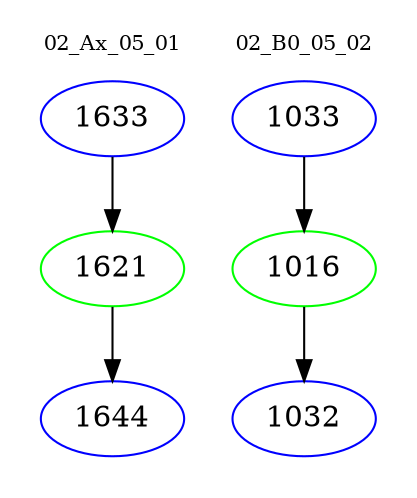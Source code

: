 digraph{
subgraph cluster_0 {
color = white
label = "02_Ax_05_01";
fontsize=10;
T0_1633 [label="1633", color="blue"]
T0_1633 -> T0_1621 [color="black"]
T0_1621 [label="1621", color="green"]
T0_1621 -> T0_1644 [color="black"]
T0_1644 [label="1644", color="blue"]
}
subgraph cluster_1 {
color = white
label = "02_B0_05_02";
fontsize=10;
T1_1033 [label="1033", color="blue"]
T1_1033 -> T1_1016 [color="black"]
T1_1016 [label="1016", color="green"]
T1_1016 -> T1_1032 [color="black"]
T1_1032 [label="1032", color="blue"]
}
}
